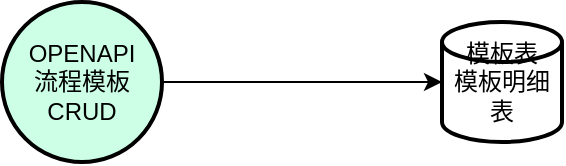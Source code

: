 <mxfile version="24.4.8" type="github" pages="5">
  <diagram name="流程模板CRUD" id="l7ETgdYbAlDT3ln601Ar">
    <mxGraphModel dx="1434" dy="780" grid="1" gridSize="10" guides="1" tooltips="1" connect="1" arrows="1" fold="1" page="1" pageScale="1" pageWidth="827" pageHeight="1169" math="0" shadow="0">
      <root>
        <mxCell id="0" />
        <mxCell id="1" parent="0" />
        <mxCell id="i6D_zPiAmZ7pMk7o-Lk9-1" value="&lt;div&gt;OPENAPI&lt;/div&gt;流程模板CRUD" style="strokeWidth=2;html=1;shape=mxgraph.flowchart.start_2;whiteSpace=wrap;fillColor=#CCFFE6;" parent="1" vertex="1">
          <mxGeometry x="40" y="80" width="80" height="80" as="geometry" />
        </mxCell>
        <mxCell id="i6D_zPiAmZ7pMk7o-Lk9-2" value="模板表&lt;div&gt;模板明细表&lt;/div&gt;" style="strokeWidth=2;html=1;shape=mxgraph.flowchart.database;whiteSpace=wrap;" parent="1" vertex="1">
          <mxGeometry x="260" y="90" width="60" height="60" as="geometry" />
        </mxCell>
        <mxCell id="i6D_zPiAmZ7pMk7o-Lk9-3" style="edgeStyle=orthogonalEdgeStyle;rounded=0;orthogonalLoop=1;jettySize=auto;html=1;entryX=0;entryY=0.5;entryDx=0;entryDy=0;entryPerimeter=0;" parent="1" source="i6D_zPiAmZ7pMk7o-Lk9-1" target="i6D_zPiAmZ7pMk7o-Lk9-2" edge="1">
          <mxGeometry relative="1" as="geometry" />
        </mxCell>
      </root>
    </mxGraphModel>
  </diagram>
  <diagram id="cH4UXT0Gxmv82lslt4du" name="流程模板发布/取消">
    <mxGraphModel dx="1434" dy="780" grid="1" gridSize="10" guides="1" tooltips="1" connect="1" arrows="1" fold="1" page="1" pageScale="1" pageWidth="827" pageHeight="1169" math="0" shadow="0">
      <root>
        <mxCell id="0" />
        <mxCell id="1" parent="0" />
        <mxCell id="0WWyWtB9rmM_Zs8ct8X_-4" style="edgeStyle=orthogonalEdgeStyle;rounded=0;orthogonalLoop=1;jettySize=auto;html=1;" edge="1" parent="1" source="0WWyWtB9rmM_Zs8ct8X_-5" target="0WWyWtB9rmM_Zs8ct8X_-10">
          <mxGeometry relative="1" as="geometry" />
        </mxCell>
        <mxCell id="0WWyWtB9rmM_Zs8ct8X_-5" value="&lt;div&gt;OPENAPI&lt;/div&gt;流程模板&lt;div&gt;发布/取消&lt;/div&gt;" style="strokeWidth=2;html=1;shape=mxgraph.flowchart.start_2;whiteSpace=wrap;fillColor=#CCFFE6;" vertex="1" parent="1">
          <mxGeometry x="40" y="310" width="80" height="80" as="geometry" />
        </mxCell>
        <mxCell id="0WWyWtB9rmM_Zs8ct8X_-6" style="edgeStyle=orthogonalEdgeStyle;rounded=0;orthogonalLoop=1;jettySize=auto;html=1;exitX=0.5;exitY=0;exitDx=0;exitDy=0;exitPerimeter=0;" edge="1" parent="1" source="0WWyWtB9rmM_Zs8ct8X_-10" target="0WWyWtB9rmM_Zs8ct8X_-11">
          <mxGeometry relative="1" as="geometry" />
        </mxCell>
        <mxCell id="0WWyWtB9rmM_Zs8ct8X_-7" value="Y" style="edgeLabel;html=1;align=center;verticalAlign=middle;resizable=0;points=[];" vertex="1" connectable="0" parent="0WWyWtB9rmM_Zs8ct8X_-6">
          <mxGeometry x="-0.325" relative="1" as="geometry">
            <mxPoint as="offset" />
          </mxGeometry>
        </mxCell>
        <mxCell id="0WWyWtB9rmM_Zs8ct8X_-8" style="edgeStyle=orthogonalEdgeStyle;rounded=0;orthogonalLoop=1;jettySize=auto;html=1;entryX=0;entryY=0.5;entryDx=0;entryDy=0;exitX=0.5;exitY=1;exitDx=0;exitDy=0;exitPerimeter=0;" edge="1" parent="1" source="0WWyWtB9rmM_Zs8ct8X_-10" target="0WWyWtB9rmM_Zs8ct8X_-16">
          <mxGeometry relative="1" as="geometry" />
        </mxCell>
        <mxCell id="0WWyWtB9rmM_Zs8ct8X_-9" value="N" style="edgeLabel;html=1;align=center;verticalAlign=middle;resizable=0;points=[];" vertex="1" connectable="0" parent="0WWyWtB9rmM_Zs8ct8X_-8">
          <mxGeometry x="-0.458" y="2" relative="1" as="geometry">
            <mxPoint as="offset" />
          </mxGeometry>
        </mxCell>
        <mxCell id="0WWyWtB9rmM_Zs8ct8X_-10" value="是否发布" style="strokeWidth=2;html=1;shape=mxgraph.flowchart.decision;whiteSpace=wrap;" vertex="1" parent="1">
          <mxGeometry x="200" y="300" width="100" height="100" as="geometry" />
        </mxCell>
        <mxCell id="0WWyWtB9rmM_Zs8ct8X_-11" value="部署流程&lt;div&gt;&lt;br&gt;&lt;div&gt;更新字段&lt;/div&gt;&lt;/div&gt;" style="rounded=1;whiteSpace=wrap;html=1;absoluteArcSize=1;arcSize=14;strokeWidth=2;" vertex="1" parent="1">
          <mxGeometry x="380" y="210" width="100" height="100" as="geometry" />
        </mxCell>
        <mxCell id="0WWyWtB9rmM_Zs8ct8X_-12" value="模板表" style="strokeWidth=2;html=1;shape=mxgraph.flowchart.database;whiteSpace=wrap;" vertex="1" parent="1">
          <mxGeometry x="590" y="280" width="60" height="60" as="geometry" />
        </mxCell>
        <mxCell id="0WWyWtB9rmM_Zs8ct8X_-13" value="Camunda" style="shape=tape;whiteSpace=wrap;html=1;strokeWidth=2;size=0.19" vertex="1" parent="1">
          <mxGeometry x="590" y="180" width="100" height="65" as="geometry" />
        </mxCell>
        <mxCell id="0WWyWtB9rmM_Zs8ct8X_-14" style="edgeStyle=orthogonalEdgeStyle;rounded=0;orthogonalLoop=1;jettySize=auto;html=1;entryX=0;entryY=0.5;entryDx=0;entryDy=0;entryPerimeter=0;" edge="1" parent="1" source="0WWyWtB9rmM_Zs8ct8X_-11" target="0WWyWtB9rmM_Zs8ct8X_-13">
          <mxGeometry relative="1" as="geometry" />
        </mxCell>
        <mxCell id="0WWyWtB9rmM_Zs8ct8X_-15" style="edgeStyle=orthogonalEdgeStyle;rounded=0;orthogonalLoop=1;jettySize=auto;html=1;entryX=0;entryY=0.5;entryDx=0;entryDy=0;entryPerimeter=0;" edge="1" parent="1" source="0WWyWtB9rmM_Zs8ct8X_-11" target="0WWyWtB9rmM_Zs8ct8X_-12">
          <mxGeometry relative="1" as="geometry" />
        </mxCell>
        <mxCell id="0WWyWtB9rmM_Zs8ct8X_-16" value="取消部署&lt;div&gt;&lt;br&gt;&lt;div&gt;更新字段&lt;/div&gt;&lt;/div&gt;" style="rounded=1;whiteSpace=wrap;html=1;absoluteArcSize=1;arcSize=14;strokeWidth=2;" vertex="1" parent="1">
          <mxGeometry x="380" y="400" width="100" height="100" as="geometry" />
        </mxCell>
        <mxCell id="0WWyWtB9rmM_Zs8ct8X_-17" value="模板表" style="strokeWidth=2;html=1;shape=mxgraph.flowchart.database;whiteSpace=wrap;" vertex="1" parent="1">
          <mxGeometry x="590" y="470" width="60" height="60" as="geometry" />
        </mxCell>
        <mxCell id="0WWyWtB9rmM_Zs8ct8X_-18" value="Camunda" style="shape=tape;whiteSpace=wrap;html=1;strokeWidth=2;size=0.19" vertex="1" parent="1">
          <mxGeometry x="590" y="370" width="100" height="65" as="geometry" />
        </mxCell>
        <mxCell id="0WWyWtB9rmM_Zs8ct8X_-19" style="edgeStyle=orthogonalEdgeStyle;rounded=0;orthogonalLoop=1;jettySize=auto;html=1;entryX=0;entryY=0.5;entryDx=0;entryDy=0;entryPerimeter=0;" edge="1" parent="1" source="0WWyWtB9rmM_Zs8ct8X_-16" target="0WWyWtB9rmM_Zs8ct8X_-18">
          <mxGeometry relative="1" as="geometry" />
        </mxCell>
        <mxCell id="0WWyWtB9rmM_Zs8ct8X_-20" style="edgeStyle=orthogonalEdgeStyle;rounded=0;orthogonalLoop=1;jettySize=auto;html=1;entryX=0;entryY=0.5;entryDx=0;entryDy=0;entryPerimeter=0;" edge="1" parent="1" source="0WWyWtB9rmM_Zs8ct8X_-16" target="0WWyWtB9rmM_Zs8ct8X_-17">
          <mxGeometry relative="1" as="geometry" />
        </mxCell>
      </root>
    </mxGraphModel>
  </diagram>
  <diagram id="0BlyqhO5KFi0o0tBZvYO" name="流程模板实例化">
    <mxGraphModel dx="1434" dy="780" grid="1" gridSize="10" guides="1" tooltips="1" connect="1" arrows="1" fold="1" page="1" pageScale="1" pageWidth="827" pageHeight="1169" math="0" shadow="0">
      <root>
        <mxCell id="0" />
        <mxCell id="1" parent="0" />
        <mxCell id="gxGcvxE5HAsRTnytk4aD-21" style="edgeStyle=orthogonalEdgeStyle;rounded=0;orthogonalLoop=1;jettySize=auto;html=1;entryX=0;entryY=0.5;entryDx=0;entryDy=0;" edge="1" parent="1" source="gxGcvxE5HAsRTnytk4aD-23" target="gxGcvxE5HAsRTnytk4aD-24">
          <mxGeometry relative="1" as="geometry" />
        </mxCell>
        <mxCell id="gxGcvxE5HAsRTnytk4aD-22" value="流程模板id&lt;div&gt;项目id&lt;/div&gt;" style="edgeLabel;html=1;align=center;verticalAlign=middle;resizable=0;points=[];" vertex="1" connectable="0" parent="gxGcvxE5HAsRTnytk4aD-21">
          <mxGeometry x="-0.4" y="-2" relative="1" as="geometry">
            <mxPoint x="24" y="-2" as="offset" />
          </mxGeometry>
        </mxCell>
        <mxCell id="gxGcvxE5HAsRTnytk4aD-23" value="Feign&lt;div&gt;流程模板&lt;span style=&quot;background-color: initial;&quot;&gt;实例化&lt;/span&gt;&lt;/div&gt;" style="strokeWidth=2;html=1;shape=mxgraph.flowchart.start_1;whiteSpace=wrap;fillColor=#CCFFE6;" vertex="1" parent="1">
          <mxGeometry x="70" y="275" width="100" height="60" as="geometry" />
        </mxCell>
        <mxCell id="gxGcvxE5HAsRTnytk4aD-24" value="流程实例化" style="rounded=1;whiteSpace=wrap;html=1;" vertex="1" parent="1">
          <mxGeometry x="290" y="275" width="120" height="60" as="geometry" />
        </mxCell>
        <mxCell id="gxGcvxE5HAsRTnytk4aD-25" value="Camunda" style="shape=tape;whiteSpace=wrap;html=1;strokeWidth=2;size=0.19" vertex="1" parent="1">
          <mxGeometry x="560" y="210" width="100" height="65" as="geometry" />
        </mxCell>
        <mxCell id="gxGcvxE5HAsRTnytk4aD-26" style="edgeStyle=orthogonalEdgeStyle;rounded=0;orthogonalLoop=1;jettySize=auto;html=1;entryX=0;entryY=0.5;entryDx=0;entryDy=0;entryPerimeter=0;" edge="1" parent="1" source="gxGcvxE5HAsRTnytk4aD-24" target="gxGcvxE5HAsRTnytk4aD-25">
          <mxGeometry relative="1" as="geometry" />
        </mxCell>
        <mxCell id="gxGcvxE5HAsRTnytk4aD-27" value="startProcessInstanceById" style="edgeLabel;html=1;align=center;verticalAlign=middle;resizable=0;points=[];" vertex="1" connectable="0" parent="gxGcvxE5HAsRTnytk4aD-26">
          <mxGeometry x="0.017" y="2" relative="1" as="geometry">
            <mxPoint as="offset" />
          </mxGeometry>
        </mxCell>
        <mxCell id="gxGcvxE5HAsRTnytk4aD-28" value="流程实例表&lt;div&gt;流程实例的活动表&lt;br&gt;&lt;/div&gt;" style="strokeWidth=2;html=1;shape=mxgraph.flowchart.database;whiteSpace=wrap;" vertex="1" parent="1">
          <mxGeometry x="560" y="315" width="90" height="60" as="geometry" />
        </mxCell>
        <mxCell id="gxGcvxE5HAsRTnytk4aD-29" style="edgeStyle=orthogonalEdgeStyle;rounded=0;orthogonalLoop=1;jettySize=auto;html=1;entryX=0;entryY=0.5;entryDx=0;entryDy=0;entryPerimeter=0;" edge="1" parent="1" source="gxGcvxE5HAsRTnytk4aD-24" target="gxGcvxE5HAsRTnytk4aD-28">
          <mxGeometry relative="1" as="geometry" />
        </mxCell>
      </root>
    </mxGraphModel>
  </diagram>
  <diagram id="K8lqO4OSsvfsMEH1d2M4" name="查询流程定义XML">
    <mxGraphModel dx="1434" dy="780" grid="1" gridSize="10" guides="1" tooltips="1" connect="1" arrows="1" fold="1" page="1" pageScale="1" pageWidth="827" pageHeight="1169" math="0" shadow="0">
      <root>
        <mxCell id="0" />
        <mxCell id="1" parent="0" />
        <mxCell id="2cQujYC0tiZMBItmTR_Q-30" style="edgeStyle=orthogonalEdgeStyle;rounded=0;orthogonalLoop=1;jettySize=auto;html=1;" edge="1" parent="1" source="2cQujYC0tiZMBItmTR_Q-32" target="2cQujYC0tiZMBItmTR_Q-33">
          <mxGeometry relative="1" as="geometry" />
        </mxCell>
        <mxCell id="2cQujYC0tiZMBItmTR_Q-31" value="引擎流程实例id" style="edgeLabel;html=1;align=center;verticalAlign=middle;resizable=0;points=[];" vertex="1" connectable="0" parent="2cQujYC0tiZMBItmTR_Q-30">
          <mxGeometry x="-0.4" y="-2" relative="1" as="geometry">
            <mxPoint x="24" y="-2" as="offset" />
          </mxGeometry>
        </mxCell>
        <mxCell id="2cQujYC0tiZMBItmTR_Q-32" value="OPENAPI&lt;div&gt;查询流程定义XML&lt;br&gt;&lt;/div&gt;" style="strokeWidth=2;html=1;shape=mxgraph.flowchart.start_1;whiteSpace=wrap;fillColor=#CCFFE6;" vertex="1" parent="1">
          <mxGeometry x="50" y="172.5" width="100" height="60" as="geometry" />
        </mxCell>
        <mxCell id="2cQujYC0tiZMBItmTR_Q-33" value="查询" style="rounded=1;whiteSpace=wrap;html=1;" vertex="1" parent="1">
          <mxGeometry x="270" y="172.5" width="120" height="60" as="geometry" />
        </mxCell>
        <mxCell id="2cQujYC0tiZMBItmTR_Q-34" value="Camunda" style="shape=tape;whiteSpace=wrap;html=1;strokeWidth=2;size=0.19" vertex="1" parent="1">
          <mxGeometry x="520" y="170" width="100" height="65" as="geometry" />
        </mxCell>
        <mxCell id="2cQujYC0tiZMBItmTR_Q-35" style="edgeStyle=orthogonalEdgeStyle;rounded=0;orthogonalLoop=1;jettySize=auto;html=1;entryX=0;entryY=0.5;entryDx=0;entryDy=0;entryPerimeter=0;" edge="1" parent="1" source="2cQujYC0tiZMBItmTR_Q-33" target="2cQujYC0tiZMBItmTR_Q-34">
          <mxGeometry relative="1" as="geometry">
            <mxPoint x="500" y="212.5" as="targetPoint" />
          </mxGeometry>
        </mxCell>
        <mxCell id="2cQujYC0tiZMBItmTR_Q-36" value="获取流程定义的xml" style="edgeLabel;html=1;align=center;verticalAlign=middle;resizable=0;points=[];" vertex="1" connectable="0" parent="2cQujYC0tiZMBItmTR_Q-35">
          <mxGeometry x="-0.169" y="-1" relative="1" as="geometry">
            <mxPoint x="6" y="-1" as="offset" />
          </mxGeometry>
        </mxCell>
      </root>
    </mxGraphModel>
  </diagram>
  <diagram id="8F24Gx20t4c-J9nuQl2x" name="任务">
    <mxGraphModel dx="1434" dy="780" grid="1" gridSize="10" guides="1" tooltips="1" connect="1" arrows="1" fold="1" page="1" pageScale="1" pageWidth="827" pageHeight="1169" math="0" shadow="0">
      <root>
        <mxCell id="0" />
        <mxCell id="1" parent="0" />
        <mxCell id="hDY_atvJ24UPQ20lIap3-1" style="edgeStyle=orthogonalEdgeStyle;rounded=0;orthogonalLoop=1;jettySize=auto;html=1;entryX=0;entryY=0.5;entryDx=0;entryDy=0;" edge="1" parent="1" source="hDY_atvJ24UPQ20lIap3-3" target="hDY_atvJ24UPQ20lIap3-8">
          <mxGeometry relative="1" as="geometry" />
        </mxCell>
        <mxCell id="hDY_atvJ24UPQ20lIap3-2" value="引擎taskId&lt;div&gt;&lt;span style=&quot;font-size:12.0pt;font-family:&lt;br/&gt;&amp;quot;Arial&amp;quot;,sans-serif;mso-fareast-font-family:宋体;mso-bidi-font-family:&amp;quot;Times New Roman&amp;quot;;&lt;br/&gt;mso-font-kerning:0pt;mso-ansi-language:EN-US;mso-fareast-language:ZH-CN;&lt;br/&gt;mso-bidi-language:AR-SA&quot; lang=&quot;EN-US&quot;&gt;variables&lt;/span&gt;&lt;br&gt;&lt;/div&gt;" style="edgeLabel;html=1;align=center;verticalAlign=middle;resizable=0;points=[];" vertex="1" connectable="0" parent="hDY_atvJ24UPQ20lIap3-1">
          <mxGeometry x="-0.2" relative="1" as="geometry">
            <mxPoint as="offset" />
          </mxGeometry>
        </mxCell>
        <mxCell id="hDY_atvJ24UPQ20lIap3-3" value="OPENAPI&lt;div&gt;完成任务&lt;/div&gt;" style="strokeWidth=2;html=1;shape=mxgraph.flowchart.start_1;whiteSpace=wrap;" vertex="1" parent="1">
          <mxGeometry x="30" y="882.5" width="100" height="60" as="geometry" />
        </mxCell>
        <mxCell id="hDY_atvJ24UPQ20lIap3-4" style="edgeStyle=orthogonalEdgeStyle;rounded=0;orthogonalLoop=1;jettySize=auto;html=1;" edge="1" parent="1" source="hDY_atvJ24UPQ20lIap3-6" target="hDY_atvJ24UPQ20lIap3-29">
          <mxGeometry relative="1" as="geometry" />
        </mxCell>
        <mxCell id="hDY_atvJ24UPQ20lIap3-5" value="wf_process_instance_activity_id" style="edgeLabel;html=1;align=center;verticalAlign=middle;resizable=0;points=[];" vertex="1" connectable="0" parent="hDY_atvJ24UPQ20lIap3-4">
          <mxGeometry x="-0.273" y="4" relative="1" as="geometry">
            <mxPoint x="17" y="4" as="offset" />
          </mxGeometry>
        </mxCell>
        <mxCell id="hDY_atvJ24UPQ20lIap3-6" value="&lt;div&gt;&lt;/div&gt;&lt;div&gt;Feign&lt;/div&gt;&lt;div&gt;完成任务&lt;/div&gt;" style="strokeWidth=2;html=1;shape=mxgraph.flowchart.start_1;whiteSpace=wrap;fillColor=#FFFFFF;" vertex="1" parent="1">
          <mxGeometry x="30" y="380" width="100" height="60" as="geometry" />
        </mxCell>
        <mxCell id="hDY_atvJ24UPQ20lIap3-7" value="" style="edgeStyle=orthogonalEdgeStyle;rounded=0;orthogonalLoop=1;jettySize=auto;html=1;" edge="1" parent="1" source="hDY_atvJ24UPQ20lIap3-8" target="hDY_atvJ24UPQ20lIap3-13">
          <mxGeometry relative="1" as="geometry" />
        </mxCell>
        <mxCell id="hDY_atvJ24UPQ20lIap3-8" value="查询流程实例id" style="rounded=1;whiteSpace=wrap;html=1;" vertex="1" parent="1">
          <mxGeometry x="240" y="882.5" width="120" height="60" as="geometry" />
        </mxCell>
        <mxCell id="hDY_atvJ24UPQ20lIap3-9" value="Camunda" style="shape=tape;whiteSpace=wrap;html=1;strokeWidth=2;size=0.19" vertex="1" parent="1">
          <mxGeometry x="430" y="880" width="100" height="65" as="geometry" />
        </mxCell>
        <mxCell id="hDY_atvJ24UPQ20lIap3-10" style="edgeStyle=orthogonalEdgeStyle;rounded=0;orthogonalLoop=1;jettySize=auto;html=1;entryX=0;entryY=0.5;entryDx=0;entryDy=0;entryPerimeter=0;" edge="1" parent="1" source="hDY_atvJ24UPQ20lIap3-8" target="hDY_atvJ24UPQ20lIap3-9">
          <mxGeometry relative="1" as="geometry" />
        </mxCell>
        <mxCell id="hDY_atvJ24UPQ20lIap3-11" style="edgeStyle=orthogonalEdgeStyle;rounded=0;orthogonalLoop=1;jettySize=auto;html=1;" edge="1" parent="1" source="hDY_atvJ24UPQ20lIap3-13" target="hDY_atvJ24UPQ20lIap3-14">
          <mxGeometry relative="1" as="geometry" />
        </mxCell>
        <mxCell id="hDY_atvJ24UPQ20lIap3-12" style="edgeStyle=orthogonalEdgeStyle;rounded=0;orthogonalLoop=1;jettySize=auto;html=1;" edge="1" parent="1" source="hDY_atvJ24UPQ20lIap3-13" target="hDY_atvJ24UPQ20lIap3-41">
          <mxGeometry relative="1" as="geometry" />
        </mxCell>
        <mxCell id="hDY_atvJ24UPQ20lIap3-13" value="查询wf流程实例" style="rounded=1;whiteSpace=wrap;html=1;" vertex="1" parent="1">
          <mxGeometry x="240" y="992.5" width="120" height="60" as="geometry" />
        </mxCell>
        <mxCell id="hDY_atvJ24UPQ20lIap3-14" value="流程实例表" style="strokeWidth=2;html=1;shape=mxgraph.flowchart.database;whiteSpace=wrap;" vertex="1" parent="1">
          <mxGeometry x="430" y="992.5" width="60" height="60" as="geometry" />
        </mxCell>
        <mxCell id="hDY_atvJ24UPQ20lIap3-15" style="edgeStyle=orthogonalEdgeStyle;rounded=0;orthogonalLoop=1;jettySize=auto;html=1;" edge="1" parent="1" source="hDY_atvJ24UPQ20lIap3-18" target="hDY_atvJ24UPQ20lIap3-26">
          <mxGeometry relative="1" as="geometry" />
        </mxCell>
        <mxCell id="hDY_atvJ24UPQ20lIap3-16" value="Y" style="edgeLabel;html=1;align=center;verticalAlign=middle;resizable=0;points=[];" vertex="1" connectable="0" parent="hDY_atvJ24UPQ20lIap3-15">
          <mxGeometry x="-0.213" y="-1" relative="1" as="geometry">
            <mxPoint as="offset" />
          </mxGeometry>
        </mxCell>
        <mxCell id="hDY_atvJ24UPQ20lIap3-17" value="" style="edgeStyle=orthogonalEdgeStyle;rounded=0;orthogonalLoop=1;jettySize=auto;html=1;" edge="1" parent="1" source="hDY_atvJ24UPQ20lIap3-18" target="hDY_atvJ24UPQ20lIap3-27">
          <mxGeometry relative="1" as="geometry" />
        </mxCell>
        <mxCell id="hDY_atvJ24UPQ20lIap3-18" value="wf流程实例是否有&lt;div&gt;task_project_id&lt;/div&gt;&lt;div&gt;关联&lt;/div&gt;" style="strokeWidth=2;html=1;shape=mxgraph.flowchart.decision;whiteSpace=wrap;direction=south;" vertex="1" parent="1">
          <mxGeometry x="250" y="1402.5" width="100" height="100" as="geometry" />
        </mxCell>
        <mxCell id="hDY_atvJ24UPQ20lIap3-19" style="edgeStyle=orthogonalEdgeStyle;rounded=0;orthogonalLoop=1;jettySize=auto;html=1;" edge="1" parent="1" source="hDY_atvJ24UPQ20lIap3-20" target="hDY_atvJ24UPQ20lIap3-21">
          <mxGeometry relative="1" as="geometry" />
        </mxCell>
        <mxCell id="hDY_atvJ24UPQ20lIap3-20" value="完成任务" style="rounded=1;whiteSpace=wrap;html=1;" vertex="1" parent="1">
          <mxGeometry x="240" y="1292.5" width="120" height="60" as="geometry" />
        </mxCell>
        <mxCell id="hDY_atvJ24UPQ20lIap3-21" value="Camunda" style="shape=tape;whiteSpace=wrap;html=1;strokeWidth=2;size=0.19" vertex="1" parent="1">
          <mxGeometry x="430" y="1290" width="100" height="65" as="geometry" />
        </mxCell>
        <mxCell id="hDY_atvJ24UPQ20lIap3-22" style="edgeStyle=orthogonalEdgeStyle;rounded=0;orthogonalLoop=1;jettySize=auto;html=1;entryX=0;entryY=0.5;entryDx=0;entryDy=0;entryPerimeter=0;" edge="1" parent="1" source="hDY_atvJ24UPQ20lIap3-20" target="hDY_atvJ24UPQ20lIap3-18">
          <mxGeometry relative="1" as="geometry" />
        </mxCell>
        <mxCell id="hDY_atvJ24UPQ20lIap3-23" value="&lt;div&gt;ssp-task&lt;/div&gt;&lt;div&gt;完成任务&lt;/div&gt;" style="strokeWidth=2;html=1;shape=mxgraph.flowchart.start_1;whiteSpace=wrap;" vertex="1" parent="1">
          <mxGeometry x="720" y="1422.5" width="100" height="60" as="geometry" />
        </mxCell>
        <mxCell id="hDY_atvJ24UPQ20lIap3-24" style="edgeStyle=orthogonalEdgeStyle;rounded=0;orthogonalLoop=1;jettySize=auto;html=1;" edge="1" parent="1" source="hDY_atvJ24UPQ20lIap3-26" target="hDY_atvJ24UPQ20lIap3-23">
          <mxGeometry relative="1" as="geometry" />
        </mxCell>
        <mxCell id="hDY_atvJ24UPQ20lIap3-25" value="wf_process_instance_activity_id" style="edgeLabel;html=1;align=center;verticalAlign=middle;resizable=0;points=[];" vertex="1" connectable="0" parent="hDY_atvJ24UPQ20lIap3-24">
          <mxGeometry x="-0.319" y="1" relative="1" as="geometry">
            <mxPoint x="23" y="1" as="offset" />
          </mxGeometry>
        </mxCell>
        <mxCell id="hDY_atvJ24UPQ20lIap3-26" value="根据wf实例id、activity_id&lt;div&gt;查询对应的&lt;div&gt;流程实例活动&lt;/div&gt;&lt;/div&gt;" style="rounded=1;whiteSpace=wrap;html=1;" vertex="1" parent="1">
          <mxGeometry x="413.5" y="1422.5" width="120" height="60" as="geometry" />
        </mxCell>
        <mxCell id="hDY_atvJ24UPQ20lIap3-27" value="结束" style="ellipse;whiteSpace=wrap;html=1;strokeWidth=2;" vertex="1" parent="1">
          <mxGeometry x="270" y="1542.5" width="60" height="40" as="geometry" />
        </mxCell>
        <mxCell id="hDY_atvJ24UPQ20lIap3-28" style="edgeStyle=orthogonalEdgeStyle;rounded=0;orthogonalLoop=1;jettySize=auto;html=1;entryX=0.5;entryY=0;entryDx=0;entryDy=0;" edge="1" parent="1" source="hDY_atvJ24UPQ20lIap3-29" target="hDY_atvJ24UPQ20lIap3-39">
          <mxGeometry relative="1" as="geometry" />
        </mxCell>
        <mxCell id="hDY_atvJ24UPQ20lIap3-29" value="查询&lt;span style=&quot;background-color: initial;&quot;&gt;流程实例活动&lt;/span&gt;" style="rounded=1;whiteSpace=wrap;html=1;" vertex="1" parent="1">
          <mxGeometry x="330" y="380" width="120" height="60" as="geometry" />
        </mxCell>
        <mxCell id="hDY_atvJ24UPQ20lIap3-30" value="Camunda" style="shape=tape;whiteSpace=wrap;html=1;strokeWidth=2;size=0.19" vertex="1" parent="1">
          <mxGeometry x="550" y="610" width="100" height="65" as="geometry" />
        </mxCell>
        <mxCell id="hDY_atvJ24UPQ20lIap3-31" value="" style="edgeStyle=orthogonalEdgeStyle;rounded=0;orthogonalLoop=1;jettySize=auto;html=1;" edge="1" parent="1" source="hDY_atvJ24UPQ20lIap3-32" target="hDY_atvJ24UPQ20lIap3-34">
          <mxGeometry relative="1" as="geometry" />
        </mxCell>
        <mxCell id="hDY_atvJ24UPQ20lIap3-32" value="查询流程实例中&lt;div&gt;activity_id相同的可办任务&lt;br&gt;&lt;/div&gt;" style="rounded=1;whiteSpace=wrap;html=1;" vertex="1" parent="1">
          <mxGeometry x="330" y="612.5" width="120" height="60" as="geometry" />
        </mxCell>
        <mxCell id="hDY_atvJ24UPQ20lIap3-33" style="edgeStyle=orthogonalEdgeStyle;rounded=0;orthogonalLoop=1;jettySize=auto;html=1;entryX=0;entryY=0.5;entryDx=0;entryDy=0;entryPerimeter=0;" edge="1" parent="1" source="hDY_atvJ24UPQ20lIap3-32" target="hDY_atvJ24UPQ20lIap3-30">
          <mxGeometry relative="1" as="geometry" />
        </mxCell>
        <mxCell id="hDY_atvJ24UPQ20lIap3-34" value="完成任务" style="rounded=1;whiteSpace=wrap;html=1;" vertex="1" parent="1">
          <mxGeometry x="330" y="712.5" width="120" height="60" as="geometry" />
        </mxCell>
        <mxCell id="hDY_atvJ24UPQ20lIap3-35" style="edgeStyle=orthogonalEdgeStyle;rounded=0;orthogonalLoop=1;jettySize=auto;html=1;entryX=0.51;entryY=0.915;entryDx=0;entryDy=0;entryPerimeter=0;" edge="1" parent="1" source="hDY_atvJ24UPQ20lIap3-34" target="hDY_atvJ24UPQ20lIap3-30">
          <mxGeometry relative="1" as="geometry">
            <mxPoint x="690" y="722.5" as="targetPoint" />
          </mxGeometry>
        </mxCell>
        <mxCell id="hDY_atvJ24UPQ20lIap3-36" value="&lt;div&gt;ssp-task&lt;/div&gt;OPENAPI&lt;div&gt;完成任务&lt;/div&gt;" style="strokeWidth=2;html=1;shape=mxgraph.flowchart.start_1;whiteSpace=wrap;" vertex="1" parent="1">
          <mxGeometry x="30" y="270" width="100" height="60" as="geometry" />
        </mxCell>
        <mxCell id="hDY_atvJ24UPQ20lIap3-37" style="edgeStyle=orthogonalEdgeStyle;rounded=0;orthogonalLoop=1;jettySize=auto;html=1;entryX=0.5;entryY=0;entryDx=0;entryDy=0;entryPerimeter=0;" edge="1" parent="1" source="hDY_atvJ24UPQ20lIap3-36" target="hDY_atvJ24UPQ20lIap3-6">
          <mxGeometry relative="1" as="geometry" />
        </mxCell>
        <mxCell id="hDY_atvJ24UPQ20lIap3-38" style="edgeStyle=orthogonalEdgeStyle;rounded=0;orthogonalLoop=1;jettySize=auto;html=1;" edge="1" parent="1" source="hDY_atvJ24UPQ20lIap3-39" target="hDY_atvJ24UPQ20lIap3-32">
          <mxGeometry relative="1" as="geometry" />
        </mxCell>
        <mxCell id="hDY_atvJ24UPQ20lIap3-39" value="检查输出物等是否齐全" style="rounded=1;whiteSpace=wrap;html=1;" vertex="1" parent="1">
          <mxGeometry x="330" y="500" width="120" height="60" as="geometry" />
        </mxCell>
        <mxCell id="hDY_atvJ24UPQ20lIap3-40" style="edgeStyle=orthogonalEdgeStyle;rounded=0;orthogonalLoop=1;jettySize=auto;html=1;entryX=0.5;entryY=0;entryDx=0;entryDy=0;" edge="1" parent="1" source="hDY_atvJ24UPQ20lIap3-41" target="hDY_atvJ24UPQ20lIap3-43">
          <mxGeometry relative="1" as="geometry" />
        </mxCell>
        <mxCell id="hDY_atvJ24UPQ20lIap3-41" value="查询&lt;span style=&quot;background-color: initial;&quot;&gt;流程实例活动&lt;/span&gt;" style="rounded=1;whiteSpace=wrap;html=1;" vertex="1" parent="1">
          <mxGeometry x="240" y="1090" width="120" height="60" as="geometry" />
        </mxCell>
        <mxCell id="hDY_atvJ24UPQ20lIap3-42" value="" style="edgeStyle=orthogonalEdgeStyle;rounded=0;orthogonalLoop=1;jettySize=auto;html=1;" edge="1" parent="1" source="hDY_atvJ24UPQ20lIap3-43" target="hDY_atvJ24UPQ20lIap3-20">
          <mxGeometry relative="1" as="geometry" />
        </mxCell>
        <mxCell id="hDY_atvJ24UPQ20lIap3-43" value="检查输出物等是否齐全" style="rounded=1;whiteSpace=wrap;html=1;" vertex="1" parent="1">
          <mxGeometry x="240" y="1190" width="120" height="60" as="geometry" />
        </mxCell>
        <mxCell id="hDY_atvJ24UPQ20lIap3-44" style="edgeStyle=orthogonalEdgeStyle;rounded=0;orthogonalLoop=1;jettySize=auto;html=1;" edge="1" parent="1" source="hDY_atvJ24UPQ20lIap3-46" target="hDY_atvJ24UPQ20lIap3-47">
          <mxGeometry relative="1" as="geometry" />
        </mxCell>
        <mxCell id="hDY_atvJ24UPQ20lIap3-45" value="引擎流程实例id&lt;div&gt;candidateGroup&lt;/div&gt;&lt;div&gt;...&lt;/div&gt;" style="edgeLabel;html=1;align=center;verticalAlign=middle;resizable=0;points=[];" vertex="1" connectable="0" parent="hDY_atvJ24UPQ20lIap3-44">
          <mxGeometry x="-0.1" y="3" relative="1" as="geometry">
            <mxPoint as="offset" />
          </mxGeometry>
        </mxCell>
        <mxCell id="hDY_atvJ24UPQ20lIap3-46" value="OPENAPI&lt;div&gt;查询流程中我可办的任务&lt;br&gt;&lt;/div&gt;" style="strokeWidth=2;html=1;shape=mxgraph.flowchart.start_1;whiteSpace=wrap;fillColor=#CCFFE6;" vertex="1" parent="1">
          <mxGeometry x="30" y="85" width="100" height="60" as="geometry" />
        </mxCell>
        <mxCell id="hDY_atvJ24UPQ20lIap3-47" value="查询" style="rounded=1;whiteSpace=wrap;html=1;" vertex="1" parent="1">
          <mxGeometry x="250" y="85" width="120" height="60" as="geometry" />
        </mxCell>
        <mxCell id="hDY_atvJ24UPQ20lIap3-48" value="Camunda" style="shape=tape;whiteSpace=wrap;html=1;strokeWidth=2;size=0.19" vertex="1" parent="1">
          <mxGeometry x="500" y="80" width="100" height="65" as="geometry" />
        </mxCell>
        <mxCell id="hDY_atvJ24UPQ20lIap3-49" style="edgeStyle=orthogonalEdgeStyle;rounded=0;orthogonalLoop=1;jettySize=auto;html=1;entryX=0;entryY=0.5;entryDx=0;entryDy=0;entryPerimeter=0;" edge="1" parent="1" source="hDY_atvJ24UPQ20lIap3-47" target="hDY_atvJ24UPQ20lIap3-48">
          <mxGeometry relative="1" as="geometry" />
        </mxCell>
        <mxCell id="hDY_atvJ24UPQ20lIap3-50" value="根据流程实例id查询" style="edgeLabel;html=1;align=center;verticalAlign=middle;resizable=0;points=[];" vertex="1" connectable="0" parent="hDY_atvJ24UPQ20lIap3-49">
          <mxGeometry x="0.16" relative="1" as="geometry">
            <mxPoint x="-14" as="offset" />
          </mxGeometry>
        </mxCell>
      </root>
    </mxGraphModel>
  </diagram>
</mxfile>
